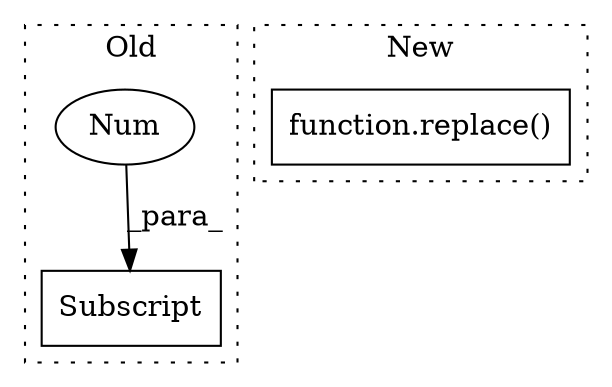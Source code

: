 digraph G {
subgraph cluster0 {
1 [label="Subscript" a="63" s="4845,0" l="48,0" shape="box"];
3 [label="Num" a="76" s="4891" l="1" shape="ellipse"];
label = "Old";
style="dotted";
}
subgraph cluster1 {
2 [label="function.replace()" a="75" s="4809,4837" l="8,1" shape="box"];
label = "New";
style="dotted";
}
3 -> 1 [label="_para_"];
}